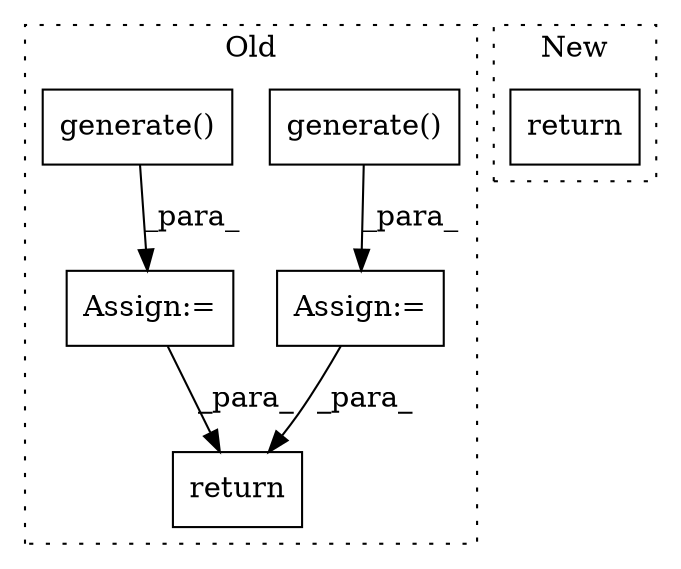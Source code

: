 digraph G {
subgraph cluster0 {
1 [label="generate()" a="75" s="1549" l="25" shape="box"];
3 [label="return" a="93" s="2086" l="7" shape="box"];
4 [label="Assign:=" a="68" s="1490" l="3" shape="box"];
5 [label="generate()" a="75" s="1493" l="26" shape="box"];
6 [label="Assign:=" a="68" s="1546" l="3" shape="box"];
label = "Old";
style="dotted";
}
subgraph cluster1 {
2 [label="return" a="93" s="2361" l="7" shape="box"];
label = "New";
style="dotted";
}
1 -> 6 [label="_para_"];
4 -> 3 [label="_para_"];
5 -> 4 [label="_para_"];
6 -> 3 [label="_para_"];
}